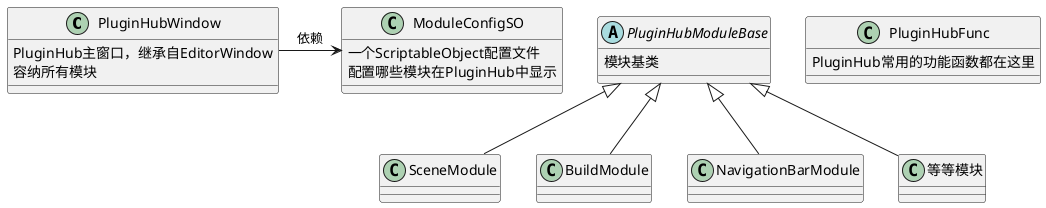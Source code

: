 ﻿@startuml
'https://plantuml.com/class-diagram
'plantuml类图，用于描述PluginHub的类结构和主要类之间的关系。让您快速了解PluginHub的源码。

class PluginHubWindow{
    PluginHub主窗口，继承自EditorWindow
    容纳所有模块
}
class ModuleConfigSO{
    一个ScriptableObject配置文件
    配置哪些模块在PluginHub中显示
}

abstract class PluginHubModuleBase {
    模块基类
}

static class PluginHubFunc{
    PluginHub常用的功能函数都在这里
}

PluginHubModuleBase <|-- SceneModule
PluginHubModuleBase <|-- BuildModule
PluginHubModuleBase <|-- NavigationBarModule
PluginHubModuleBase <|-- 等等模块

'PluginHubWindow依赖ModuleConfigSO，
PluginHubWindow -> ModuleConfigSO : 依赖



@enduml